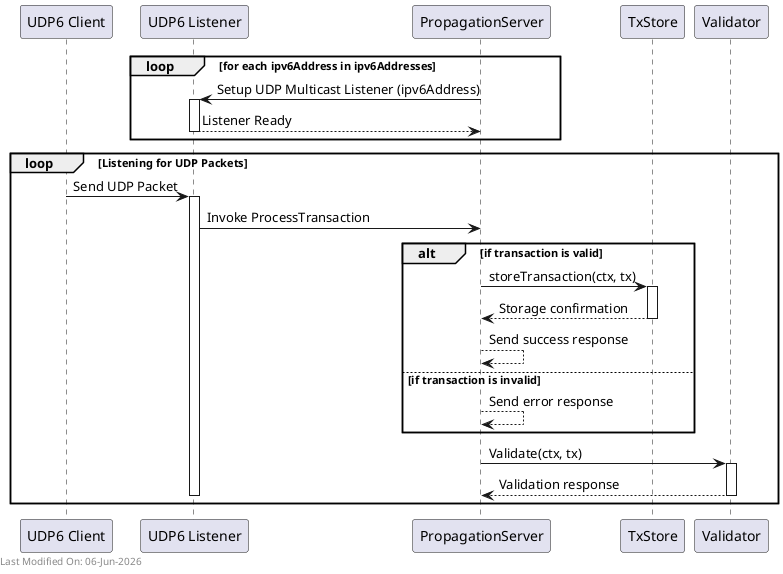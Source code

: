 @startuml

participant "UDP6 Client" as Client
participant "UDP6 Listener" as UDPListener

participant "PropagationServer" as PropagationServer

loop for each ipv6Address in ipv6Addresses
    PropagationServer -> UDPListener: Setup UDP Multicast Listener (ipv6Address)
    activate UDPListener
    UDPListener --> PropagationServer: Listener Ready
    deactivate UDPListener
end

loop Listening for UDP Packets
    Client -> UDPListener: Send UDP Packet
    activate UDPListener
    UDPListener -> PropagationServer: Invoke ProcessTransaction

    alt if transaction is valid
        PropagationServer -> TxStore: storeTransaction(ctx, tx)
        activate TxStore
        TxStore --> PropagationServer: Storage confirmation
        deactivate TxStore
        PropagationServer --> PropagationServer: Send success response
    else if transaction is invalid
        PropagationServer --> PropagationServer: Send error response
    end


    PropagationServer -> Validator: Validate(ctx, tx)
    activate Validator
    Validator --> PropagationServer: Validation response
    deactivate Validator

    deactivate UDPListener
end

left footer Last Modified On: %date("dd-MMM-yyyy")

@enduml
